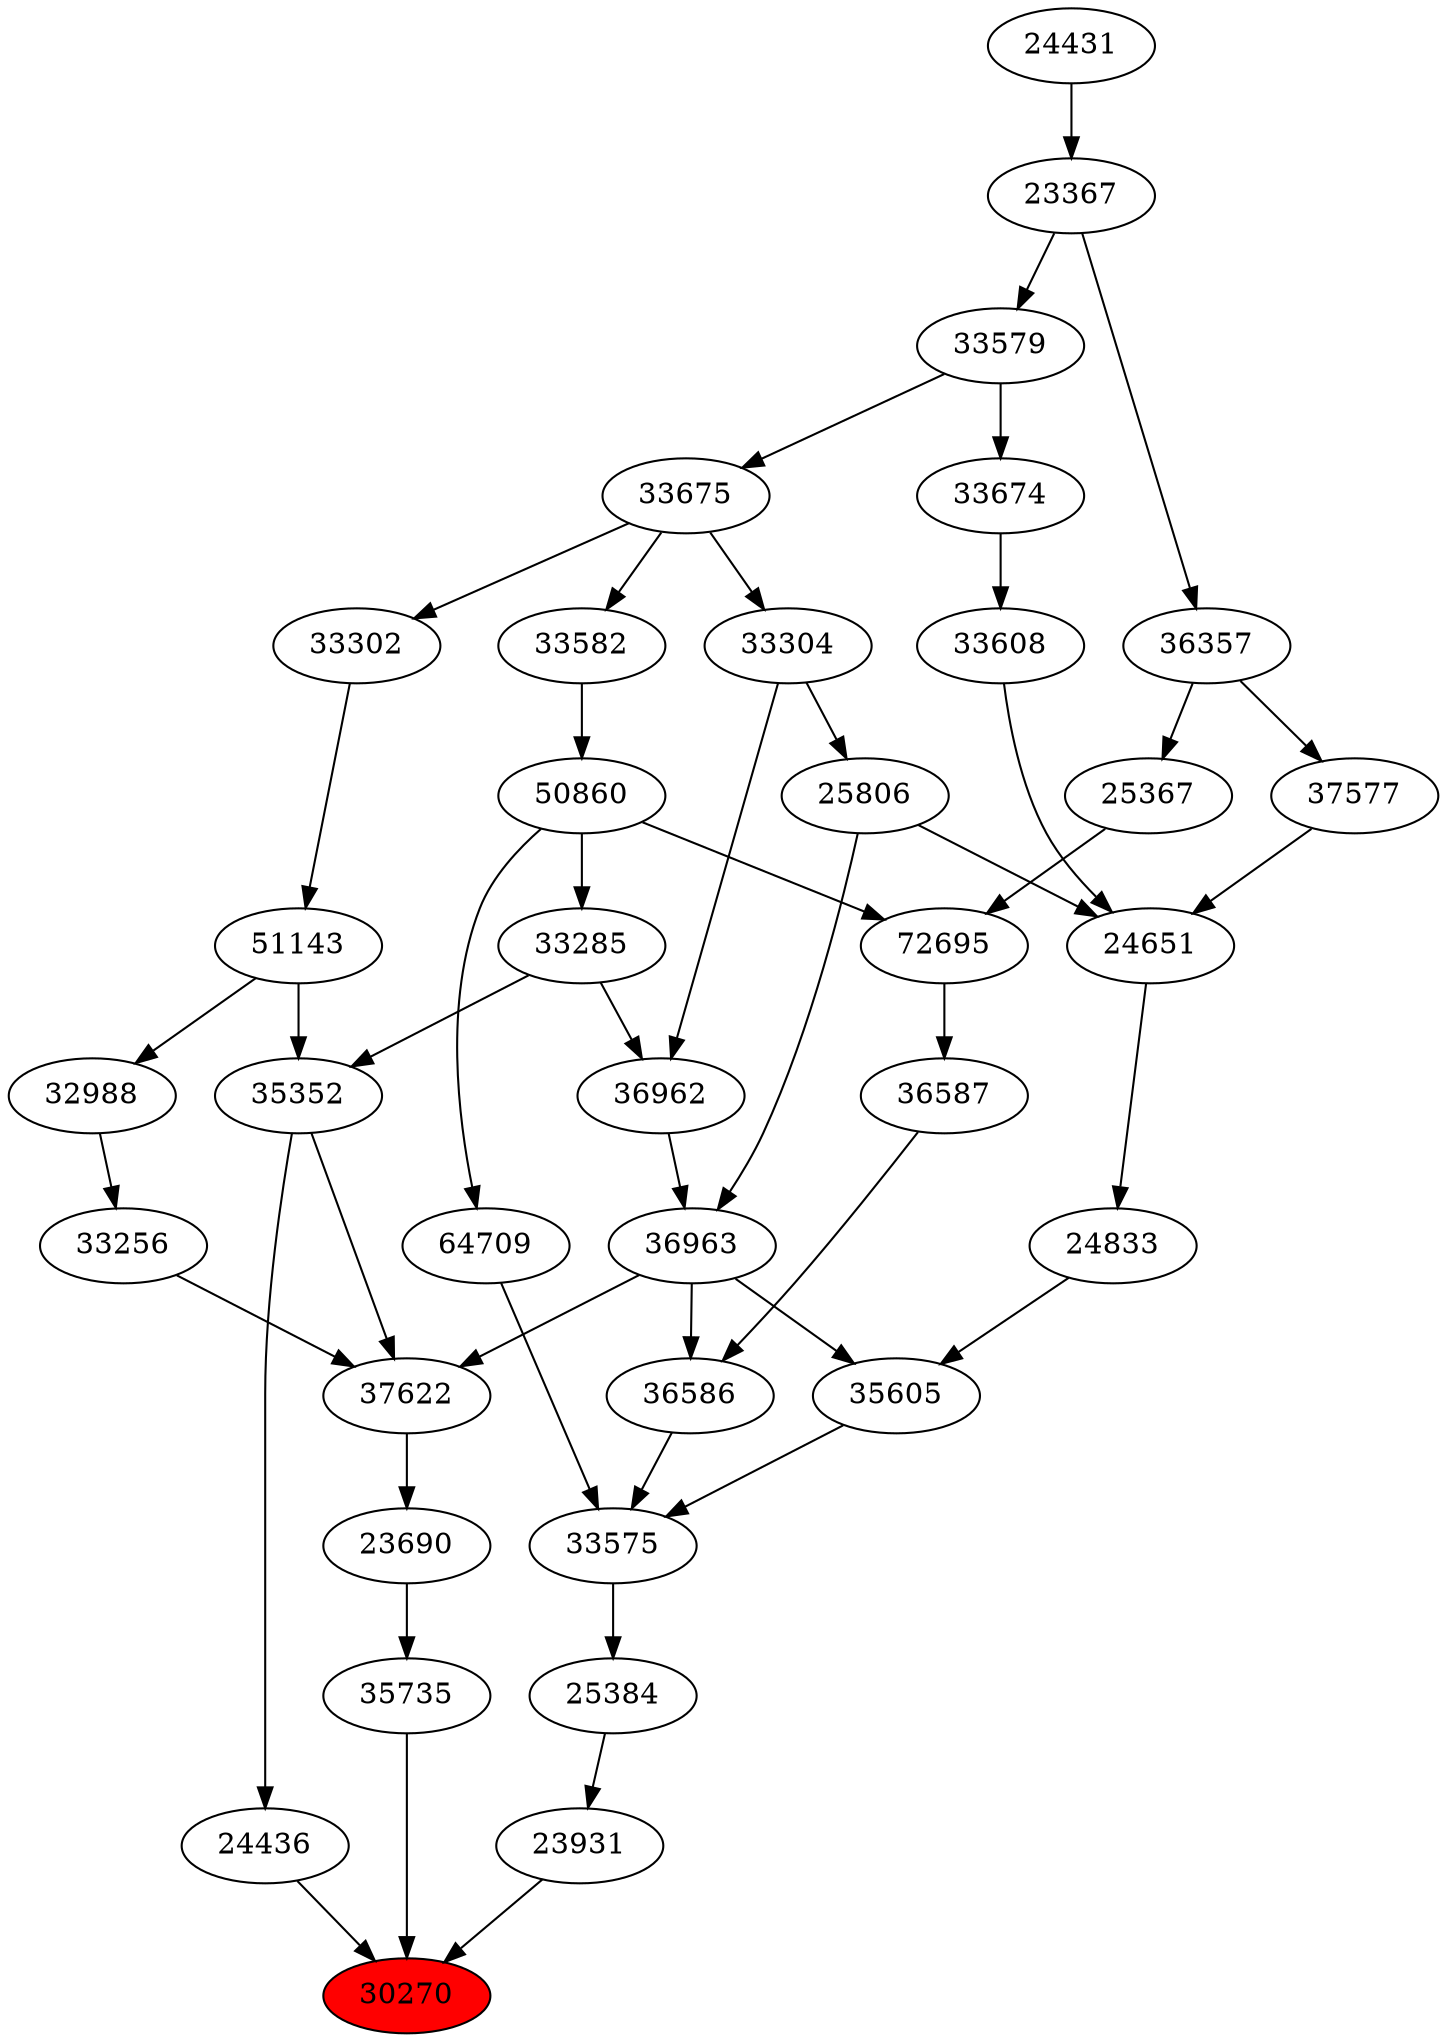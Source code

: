 strict digraph{ 
30270 [label="30270" fillcolor=red style=filled]
23931 -> 30270
35735 -> 30270
24436 -> 30270
23931 [label="23931"]
25384 -> 23931
35735 [label="35735"]
23690 -> 35735
24436 [label="24436"]
35352 -> 24436
25384 [label="25384"]
33575 -> 25384
23690 [label="23690"]
37622 -> 23690
35352 [label="35352"]
33285 -> 35352
51143 -> 35352
33575 [label="33575"]
36586 -> 33575
35605 -> 33575
64709 -> 33575
37622 [label="37622"]
36963 -> 37622
35352 -> 37622
33256 -> 37622
33285 [label="33285"]
50860 -> 33285
51143 [label="51143"]
33302 -> 51143
36586 [label="36586"]
36587 -> 36586
36963 -> 36586
35605 [label="35605"]
24833 -> 35605
36963 -> 35605
64709 [label="64709"]
50860 -> 64709
36963 [label="36963"]
36962 -> 36963
25806 -> 36963
33256 [label="33256"]
32988 -> 33256
50860 [label="50860"]
33582 -> 50860
33302 [label="33302"]
33675 -> 33302
36587 [label="36587"]
72695 -> 36587
24833 [label="24833"]
24651 -> 24833
36962 [label="36962"]
33285 -> 36962
33304 -> 36962
25806 [label="25806"]
33304 -> 25806
32988 [label="32988"]
51143 -> 32988
33582 [label="33582"]
33675 -> 33582
33675 [label="33675"]
33579 -> 33675
72695 [label="72695"]
50860 -> 72695
25367 -> 72695
24651 [label="24651"]
25806 -> 24651
33608 -> 24651
37577 -> 24651
33304 [label="33304"]
33675 -> 33304
33579 [label="33579"]
23367 -> 33579
25367 [label="25367"]
36357 -> 25367
33608 [label="33608"]
33674 -> 33608
37577 [label="37577"]
36357 -> 37577
23367 [label="23367"]
24431 -> 23367
36357 [label="36357"]
23367 -> 36357
33674 [label="33674"]
33579 -> 33674
24431 [label="24431"]
}